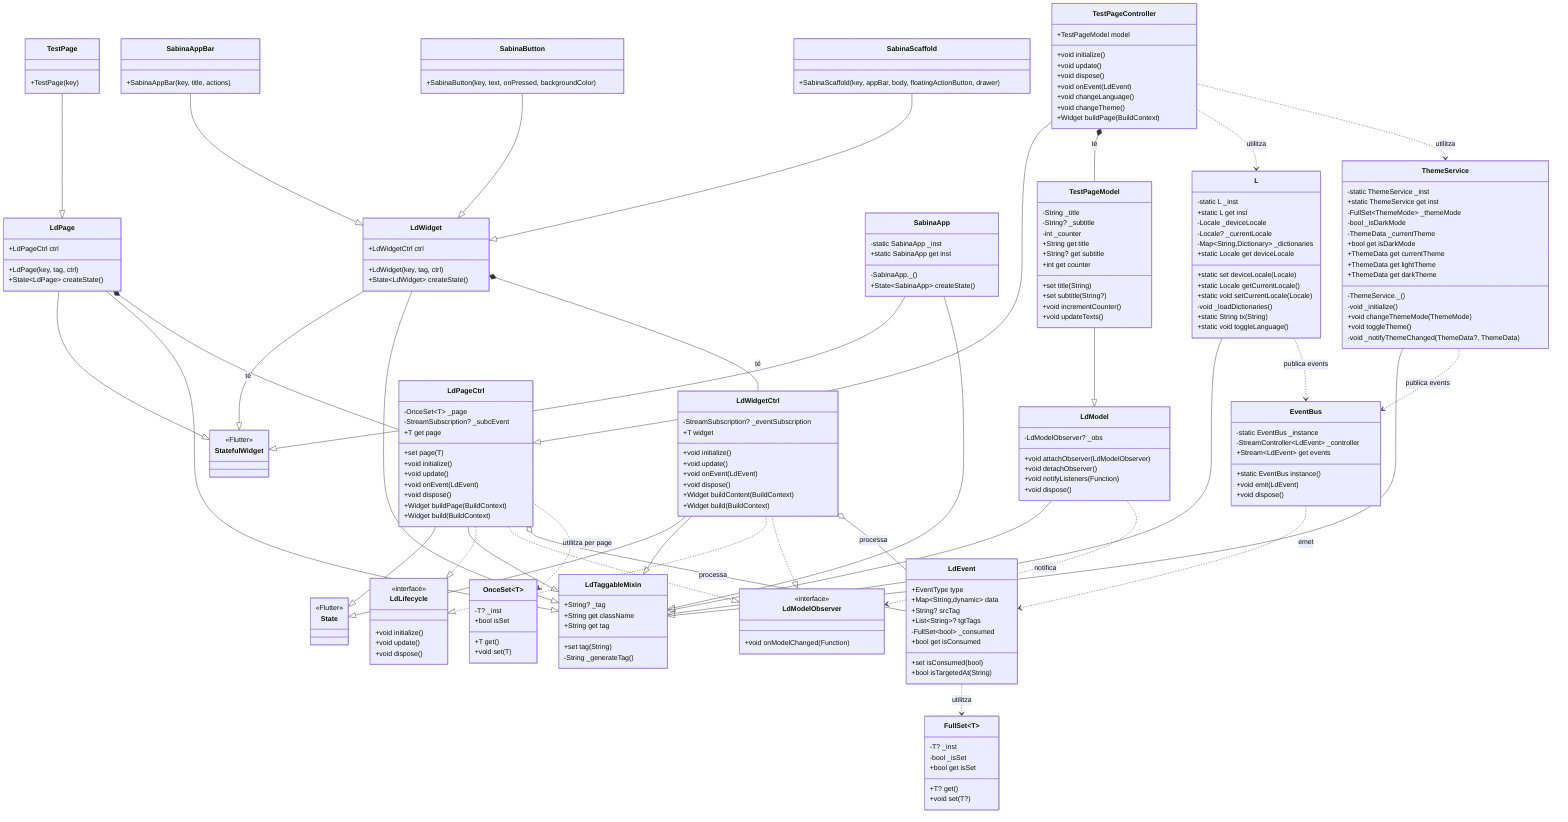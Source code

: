 classDiagram
    %% Classes base de Flutter
    class StatefulWidget {
        <<Flutter>>
    }
    class State {
        <<Flutter>>
    }

    %% Classes Core: Mixins i Interfaces
    class LdTaggableMixin {
        +String? _tag
        +String get className
        +String get tag
        +set tag(String)
        -String _generateTag()
    }
    class LdLifecycle {
        <<interface>>
        +void initialize()
        +void update()
        +void dispose()
    }
    class LdModelObserver {
        <<interface>>
        +void onModelChanged(Function)
    }

    %% Components i Models
    class LdModel {
        -LdModelObserver? _obs
        +void attachObserver(LdModelObserver)
        +void detachObserver()
        +void notifyListeners(Function)
        +void dispose()
    }

    class LdEvent {
        +EventType type
        +Map~String,dynamic~ data
        +String? srcTag
        +List~String~? tgtTags
        -FullSet~bool~ _consumed
        +bool get isConsumed
        +set isConsumed(bool)
        +bool isTargetedAt(String)
    }

    class EventBus {
        -static EventBus _instance
        +static EventBus instance()
        -StreamController~LdEvent~ _controller
        +Stream~LdEvent~ get events
        +void emit(LdEvent)
        +void dispose()
    }

    %% Widgets Base
    class LdPage {
        +LdPageCtrl ctrl
        +LdPage(key, tag, ctrl)
        +State~LdPage~ createState()
    }

    class LdPageCtrl {
        -OnceSet~T~ _page
        -StreamSubscription? _subcEvent
        +T get page
        +set page(T)
        +void initialize()
        +void update()
        +void onEvent(LdEvent)
        +void dispose()
        +Widget buildPage(BuildContext)
        +Widget build(BuildContext)
    }

    class LdWidget {
        +LdWidgetCtrl ctrl
        +LdWidget(key, tag, ctrl)
        +State~LdWidget~ createState()
    }

    class LdWidgetCtrl {
        -StreamSubscription? _eventSubscription
        +T widget
        +void initialize()
        +void update()
        +void onEvent(LdEvent)
        +void dispose()
        +Widget buildContent(BuildContext)
        +Widget build(BuildContext)
    }

    %% Classes Utilitàries
    class OnceSet~T~ {
        -T? _inst
        +bool isSet
        +T get()
        +void set(T)
    }

    class FullSet~T~ {
        -T? _inst
        -bool _isSet
        +bool get isSet
        +T? get()
        +void set(T?)
    }

    %% Implementacions concretes
    class SabinaApp {
        -static SabinaApp _inst
        +static SabinaApp get inst
        -SabinaApp._()
        +State~SabinaApp~ createState()
    }

    class TestPage {
        +TestPage(key)
    }

    class TestPageController {
        +TestPageModel model
        +void initialize()
        +void update()
        +void dispose()
        +void onEvent(LdEvent)
        +void changeLanguage()
        +void changeTheme()
        +Widget buildPage(BuildContext)
    }

    class TestPageModel {
        -String _title
        -String? _subtitle
        -int _counter
        +String get title
        +set title(String)
        +String? get subtitle
        +set subtitle(String?)
        +int get counter
        +void incrementCounter()
        +void updateTexts()
    }

    class SabinaAppBar {
        +SabinaAppBar(key, title, actions)
    }

    class SabinaButton {
        +SabinaButton(key, text, onPressed, backgroundColor)
    }

    class SabinaScaffold {
        +SabinaScaffold(key, appBar, body, floatingActionButton, drawer)
    }

    %% Serveis
    class L {
        -static L _inst
        +static L get inst
        -Locale _deviceLocale
        -Locale? _currentLocale
        -Map~String,Dictionary~ _dictionaries
        +static Locale get deviceLocale
        +static set deviceLocale(Locale)
        +static Locale getCurrentLocale()
        +static void setCurrentLocale(Locale)
        -void _loadDictionaries()
        +static String tx(String)
        +static void toggleLanguage()
    }

    class ThemeService {
        -static ThemeService _inst
        +static ThemeService get inst
        -FullSet~ThemeMode~ _themeMode
        -bool _isDarkMode
        -ThemeData _currentTheme
        -ThemeService._()
        -void _initialize()
        +bool get isDarkMode
        +ThemeData get currentTheme
        +ThemeData get lightTheme
        +ThemeData get darkTheme
        +void changeThemeMode(ThemeMode)
        +void toggleTheme()
        -void _notifyThemeChanged(ThemeData?, ThemeData)
    }

    %% Relacions d'Herència
    LdModel --|> LdTaggableMixin
    LdPage --|> StatefulWidget
    LdPage --|> LdTaggableMixin
    LdPageCtrl --|> State
    LdPageCtrl --|> LdTaggableMixin
    LdPageCtrl ..|> LdLifecycle
    LdPageCtrl ..|> LdModelObserver
    LdWidget --|> StatefulWidget
    LdWidget --|> LdTaggableMixin
    LdWidgetCtrl --|> State
    LdWidgetCtrl --|> LdTaggableMixin
    LdWidgetCtrl ..|> LdLifecycle
    LdWidgetCtrl ..|> LdModelObserver
    
    SabinaApp --|> StatefulWidget
    SabinaApp --|> LdTaggableMixin
    TestPage --|> LdPage
    TestPageController --|> LdPageCtrl
    TestPageModel --|> LdModel
    SabinaAppBar --|> LdWidget
    SabinaButton --|> LdWidget
    SabinaScaffold --|> LdWidget
    L --|> LdTaggableMixin
    ThemeService --|> LdTaggableMixin

    %% Dependències i Associacions
    LdPage *-- LdPageCtrl : té
    LdWidget *-- LdWidgetCtrl : té
    LdPageCtrl o-- LdEvent : processa
    LdWidgetCtrl o-- LdEvent : processa
    TestPageController *-- TestPageModel : té
    
    %% Utilització dels utils
    LdModel ..> LdModelObserver : notifica
    LdEvent ..> FullSet : utilitza
    LdPageCtrl ..> OnceSet : utilitza per page
    EventBus ..> LdEvent : emet
    
    %% Dependències de serveis
    ThemeService ..> EventBus : publica events
    L ..> EventBus : publica events
    
    %% Fluxes d'informació
    TestPageController ..> L : utilitza
    TestPageController ..> ThemeService : utilitza